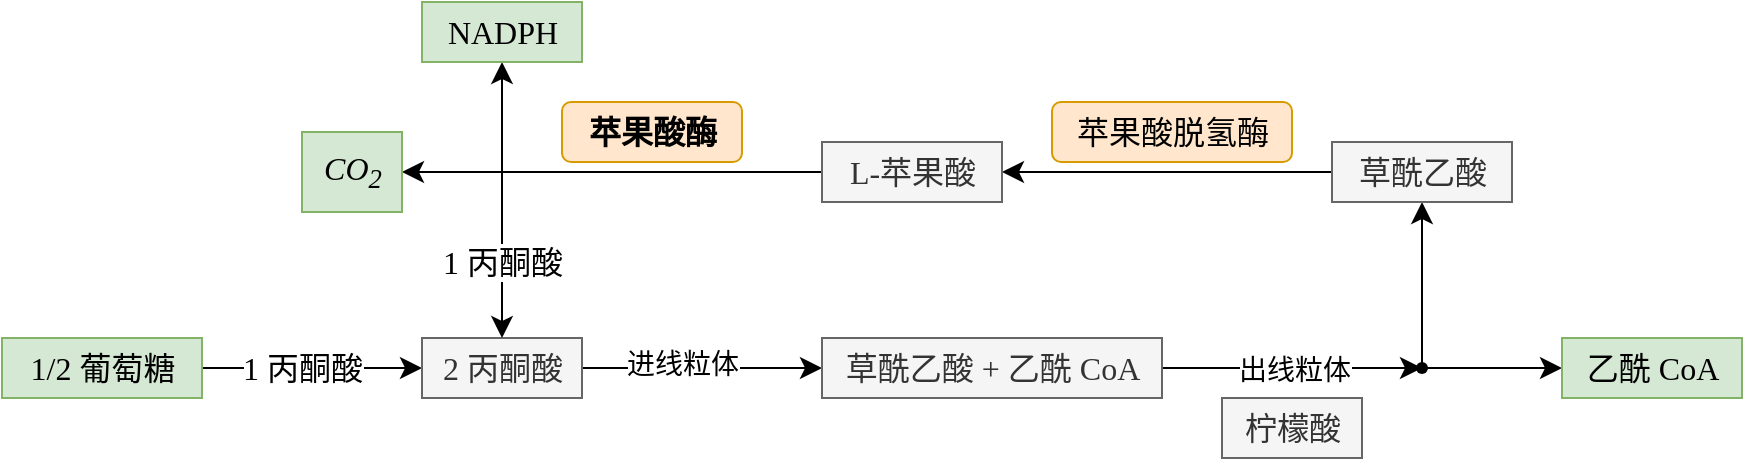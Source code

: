 <mxfile version="22.0.3" type="device">
  <diagram name="第 1 页" id="w6VJuMpkSSHTkApIJ1Et">
    <mxGraphModel dx="1002" dy="1036" grid="1" gridSize="10" guides="1" tooltips="1" connect="1" arrows="1" fold="1" page="0" pageScale="1" pageWidth="827" pageHeight="1169" math="0" shadow="0">
      <root>
        <mxCell id="0" />
        <mxCell id="1" parent="0" />
        <mxCell id="DLIhu4qUrZcEG0pH_lNH-3" value="" style="edgeStyle=none;curved=1;rounded=0;orthogonalLoop=1;jettySize=auto;html=1;fontSize=12;startSize=8;endSize=8;fontFamily=var(--font-sans);" edge="1" parent="1" source="DLIhu4qUrZcEG0pH_lNH-1" target="DLIhu4qUrZcEG0pH_lNH-2">
          <mxGeometry relative="1" as="geometry" />
        </mxCell>
        <mxCell id="DLIhu4qUrZcEG0pH_lNH-32" value="1 丙酮酸" style="edgeLabel;html=1;align=center;verticalAlign=middle;resizable=0;points=[];fontSize=16;fontFamily=var(--font-sans);" vertex="1" connectable="0" parent="DLIhu4qUrZcEG0pH_lNH-3">
          <mxGeometry x="-0.196" relative="1" as="geometry">
            <mxPoint x="6" as="offset" />
          </mxGeometry>
        </mxCell>
        <mxCell id="DLIhu4qUrZcEG0pH_lNH-1" value="1/2 葡萄糖" style="text;html=1;align=center;verticalAlign=middle;resizable=0;points=[];autosize=1;strokeColor=#82b366;fillColor=#d5e8d4;fontSize=16;fontFamily=var(--font-sans);" vertex="1" parent="1">
          <mxGeometry x="30" y="78" width="100" height="30" as="geometry" />
        </mxCell>
        <mxCell id="DLIhu4qUrZcEG0pH_lNH-5" value="" style="edgeStyle=none;curved=1;rounded=0;orthogonalLoop=1;jettySize=auto;html=1;fontSize=12;startSize=8;endSize=8;fontFamily=var(--font-sans);" edge="1" parent="1" source="DLIhu4qUrZcEG0pH_lNH-2" target="DLIhu4qUrZcEG0pH_lNH-8">
          <mxGeometry relative="1" as="geometry">
            <mxPoint x="320" y="93" as="targetPoint" />
          </mxGeometry>
        </mxCell>
        <mxCell id="DLIhu4qUrZcEG0pH_lNH-7" value="进线粒体" style="edgeLabel;html=1;align=center;verticalAlign=middle;resizable=0;points=[];fontSize=14;fontFamily=var(--font-sans);" vertex="1" connectable="0" parent="DLIhu4qUrZcEG0pH_lNH-5">
          <mxGeometry x="-0.24" y="1" relative="1" as="geometry">
            <mxPoint x="4" as="offset" />
          </mxGeometry>
        </mxCell>
        <mxCell id="DLIhu4qUrZcEG0pH_lNH-2" value="2 丙酮酸" style="text;html=1;align=center;verticalAlign=middle;resizable=0;points=[];autosize=1;strokeColor=#666666;fillColor=#f5f5f5;fontSize=16;fontColor=#333333;fontFamily=var(--font-sans);" vertex="1" parent="1">
          <mxGeometry x="240" y="78" width="80" height="30" as="geometry" />
        </mxCell>
        <mxCell id="DLIhu4qUrZcEG0pH_lNH-11" value="" style="edgeStyle=none;curved=1;rounded=0;orthogonalLoop=1;jettySize=auto;html=1;fontSize=12;startSize=8;endSize=8;fontFamily=var(--font-sans);" edge="1" parent="1" source="DLIhu4qUrZcEG0pH_lNH-8" target="DLIhu4qUrZcEG0pH_lNH-14">
          <mxGeometry relative="1" as="geometry">
            <mxPoint x="740" y="93" as="targetPoint" />
          </mxGeometry>
        </mxCell>
        <mxCell id="DLIhu4qUrZcEG0pH_lNH-12" value="&lt;font style=&quot;font-size: 14px;&quot;&gt;出线粒体&lt;/font&gt;" style="edgeLabel;html=1;align=center;verticalAlign=middle;resizable=0;points=[];fontSize=16;fontFamily=var(--font-sans);" vertex="1" connectable="0" parent="DLIhu4qUrZcEG0pH_lNH-11">
          <mxGeometry x="-0.208" y="-1" relative="1" as="geometry">
            <mxPoint x="14" y="-1" as="offset" />
          </mxGeometry>
        </mxCell>
        <mxCell id="DLIhu4qUrZcEG0pH_lNH-8" value="草酰乙酸 + 乙酰 CoA" style="text;html=1;align=center;verticalAlign=middle;resizable=0;points=[];autosize=1;strokeColor=#666666;fillColor=#f5f5f5;fontSize=16;fontColor=#333333;fontFamily=var(--font-sans);" vertex="1" parent="1">
          <mxGeometry x="440" y="78" width="170" height="30" as="geometry" />
        </mxCell>
        <mxCell id="DLIhu4qUrZcEG0pH_lNH-13" value="柠檬酸" style="text;html=1;align=center;verticalAlign=middle;resizable=0;points=[];autosize=1;strokeColor=#666666;fillColor=#f5f5f5;fontSize=16;fontColor=#333333;fontFamily=var(--font-sans);" vertex="1" parent="1">
          <mxGeometry x="640" y="108" width="70" height="30" as="geometry" />
        </mxCell>
        <mxCell id="DLIhu4qUrZcEG0pH_lNH-17" style="edgeStyle=none;curved=1;rounded=0;orthogonalLoop=1;jettySize=auto;html=1;fontSize=12;startSize=8;endSize=8;fontFamily=var(--font-sans);" edge="1" parent="1" source="DLIhu4qUrZcEG0pH_lNH-14" target="DLIhu4qUrZcEG0pH_lNH-16">
          <mxGeometry relative="1" as="geometry" />
        </mxCell>
        <mxCell id="DLIhu4qUrZcEG0pH_lNH-18" style="edgeStyle=none;curved=1;rounded=0;orthogonalLoop=1;jettySize=auto;html=1;fontSize=12;startSize=8;endSize=8;fontFamily=var(--font-sans);" edge="1" parent="1" source="DLIhu4qUrZcEG0pH_lNH-14" target="DLIhu4qUrZcEG0pH_lNH-15">
          <mxGeometry relative="1" as="geometry" />
        </mxCell>
        <mxCell id="DLIhu4qUrZcEG0pH_lNH-14" value="" style="shape=waypoint;sketch=0;fillStyle=solid;size=6;pointerEvents=1;points=[];fillColor=none;resizable=0;rotatable=0;perimeter=centerPerimeter;snapToPoint=1;fontSize=16;fontFamily=var(--font-sans);" vertex="1" parent="1">
          <mxGeometry x="730" y="83" width="20" height="20" as="geometry" />
        </mxCell>
        <mxCell id="DLIhu4qUrZcEG0pH_lNH-19" style="edgeStyle=none;curved=1;rounded=0;orthogonalLoop=1;jettySize=auto;html=1;fontSize=12;startSize=8;endSize=8;fontFamily=var(--font-sans);" edge="1" parent="1" source="DLIhu4qUrZcEG0pH_lNH-15" target="DLIhu4qUrZcEG0pH_lNH-20">
          <mxGeometry relative="1" as="geometry">
            <mxPoint x="610" y="-5" as="targetPoint" />
          </mxGeometry>
        </mxCell>
        <mxCell id="DLIhu4qUrZcEG0pH_lNH-15" value="草酰乙酸" style="text;html=1;align=center;verticalAlign=middle;resizable=0;points=[];autosize=1;strokeColor=#666666;fillColor=#f5f5f5;fontSize=16;fontColor=#333333;fontFamily=var(--font-sans);" vertex="1" parent="1">
          <mxGeometry x="695" y="-20" width="90" height="30" as="geometry" />
        </mxCell>
        <mxCell id="DLIhu4qUrZcEG0pH_lNH-16" value="乙酰 CoA" style="text;html=1;align=center;verticalAlign=middle;resizable=0;points=[];autosize=1;strokeColor=#82b366;fillColor=#d5e8d4;fontSize=16;fontFamily=var(--font-sans);" vertex="1" parent="1">
          <mxGeometry x="810" y="78" width="90" height="30" as="geometry" />
        </mxCell>
        <mxCell id="DLIhu4qUrZcEG0pH_lNH-23" style="edgeStyle=orthogonalEdgeStyle;rounded=0;orthogonalLoop=1;jettySize=auto;html=1;fontSize=12;startSize=8;endSize=8;fontFamily=var(--font-sans);" edge="1" parent="1" source="DLIhu4qUrZcEG0pH_lNH-20" target="DLIhu4qUrZcEG0pH_lNH-2">
          <mxGeometry relative="1" as="geometry" />
        </mxCell>
        <mxCell id="DLIhu4qUrZcEG0pH_lNH-31" value="1 丙酮酸" style="edgeLabel;html=1;align=center;verticalAlign=middle;resizable=0;points=[];fontSize=16;fontFamily=var(--font-sans);" vertex="1" connectable="0" parent="DLIhu4qUrZcEG0pH_lNH-23">
          <mxGeometry x="0.608" y="-1" relative="1" as="geometry">
            <mxPoint x="1" y="9" as="offset" />
          </mxGeometry>
        </mxCell>
        <mxCell id="DLIhu4qUrZcEG0pH_lNH-26" style="edgeStyle=none;curved=1;rounded=0;orthogonalLoop=1;jettySize=auto;html=1;fontSize=12;startSize=8;endSize=8;fontFamily=var(--font-sans);" edge="1" parent="1" source="DLIhu4qUrZcEG0pH_lNH-20" target="DLIhu4qUrZcEG0pH_lNH-27">
          <mxGeometry relative="1" as="geometry">
            <mxPoint x="240" y="-5" as="targetPoint" />
          </mxGeometry>
        </mxCell>
        <mxCell id="DLIhu4qUrZcEG0pH_lNH-29" style="edgeStyle=orthogonalEdgeStyle;rounded=0;orthogonalLoop=1;jettySize=auto;html=1;fontSize=12;startSize=8;endSize=8;fontFamily=var(--font-sans);" edge="1" parent="1" source="DLIhu4qUrZcEG0pH_lNH-20" target="DLIhu4qUrZcEG0pH_lNH-30">
          <mxGeometry relative="1" as="geometry">
            <mxPoint x="260.0" y="-80" as="targetPoint" />
            <Array as="points">
              <mxPoint x="280" y="-5" />
              <mxPoint x="280" y="-80" />
              <mxPoint x="270" y="-80" />
            </Array>
          </mxGeometry>
        </mxCell>
        <mxCell id="DLIhu4qUrZcEG0pH_lNH-20" value="L-苹果酸" style="text;html=1;align=center;verticalAlign=middle;resizable=0;points=[];autosize=1;strokeColor=#666666;fillColor=#f5f5f5;fontSize=16;fontColor=#333333;fontFamily=var(--font-sans);" vertex="1" parent="1">
          <mxGeometry x="440" y="-20" width="90" height="30" as="geometry" />
        </mxCell>
        <mxCell id="DLIhu4qUrZcEG0pH_lNH-24" value="&lt;b&gt;苹果酸酶&lt;/b&gt;" style="text;html=1;align=center;verticalAlign=middle;resizable=0;points=[];autosize=1;strokeColor=#d79b00;fillColor=#ffe6cc;fontSize=16;rounded=1;fontFamily=var(--font-sans);" vertex="1" parent="1">
          <mxGeometry x="310" y="-40" width="90" height="30" as="geometry" />
        </mxCell>
        <mxCell id="DLIhu4qUrZcEG0pH_lNH-27" value="CO&lt;sub&gt;2&lt;/sub&gt;" style="text;html=1;align=center;verticalAlign=middle;resizable=0;points=[];autosize=1;strokeColor=#82b366;fillColor=#d5e8d4;fontSize=16;fontStyle=2;fontFamily=var(--font-sans);" vertex="1" parent="1">
          <mxGeometry x="180" y="-25" width="50" height="40" as="geometry" />
        </mxCell>
        <mxCell id="DLIhu4qUrZcEG0pH_lNH-30" value="NADPH" style="text;html=1;align=center;verticalAlign=middle;resizable=0;points=[];autosize=1;strokeColor=#82b366;fillColor=#d5e8d4;fontSize=16;fontFamily=var(--font-sans);" vertex="1" parent="1">
          <mxGeometry x="240" y="-90" width="80" height="30" as="geometry" />
        </mxCell>
        <mxCell id="DLIhu4qUrZcEG0pH_lNH-33" value="苹果酸脱氢酶" style="text;html=1;align=center;verticalAlign=middle;resizable=0;points=[];autosize=1;strokeColor=#d79b00;fillColor=#ffe6cc;fontSize=16;rounded=1;fontFamily=var(--font-sans);" vertex="1" parent="1">
          <mxGeometry x="555" y="-40" width="120" height="30" as="geometry" />
        </mxCell>
      </root>
    </mxGraphModel>
  </diagram>
</mxfile>

